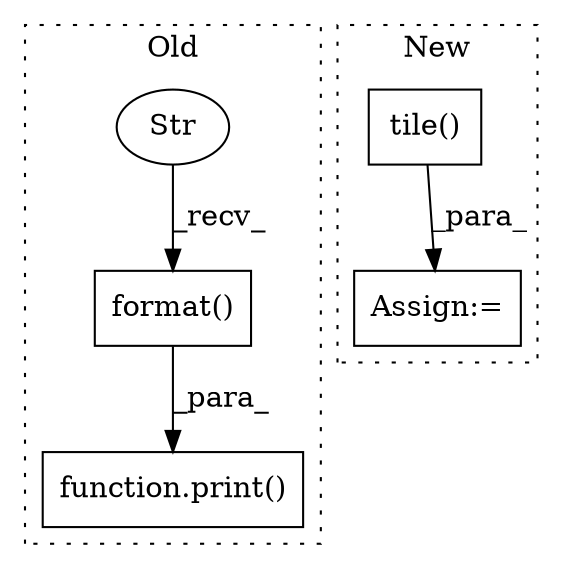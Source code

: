 digraph G {
subgraph cluster0 {
1 [label="format()" a="75" s="30613,30669" l="36,1" shape="box"];
3 [label="Str" a="66" s="30613" l="28" shape="ellipse"];
4 [label="function.print()" a="75" s="30607,30670" l="6,1" shape="box"];
label = "Old";
style="dotted";
}
subgraph cluster1 {
2 [label="tile()" a="75" s="26694,26733" l="11,1" shape="box"];
5 [label="Assign:=" a="68" s="26691" l="3" shape="box"];
label = "New";
style="dotted";
}
1 -> 4 [label="_para_"];
2 -> 5 [label="_para_"];
3 -> 1 [label="_recv_"];
}
